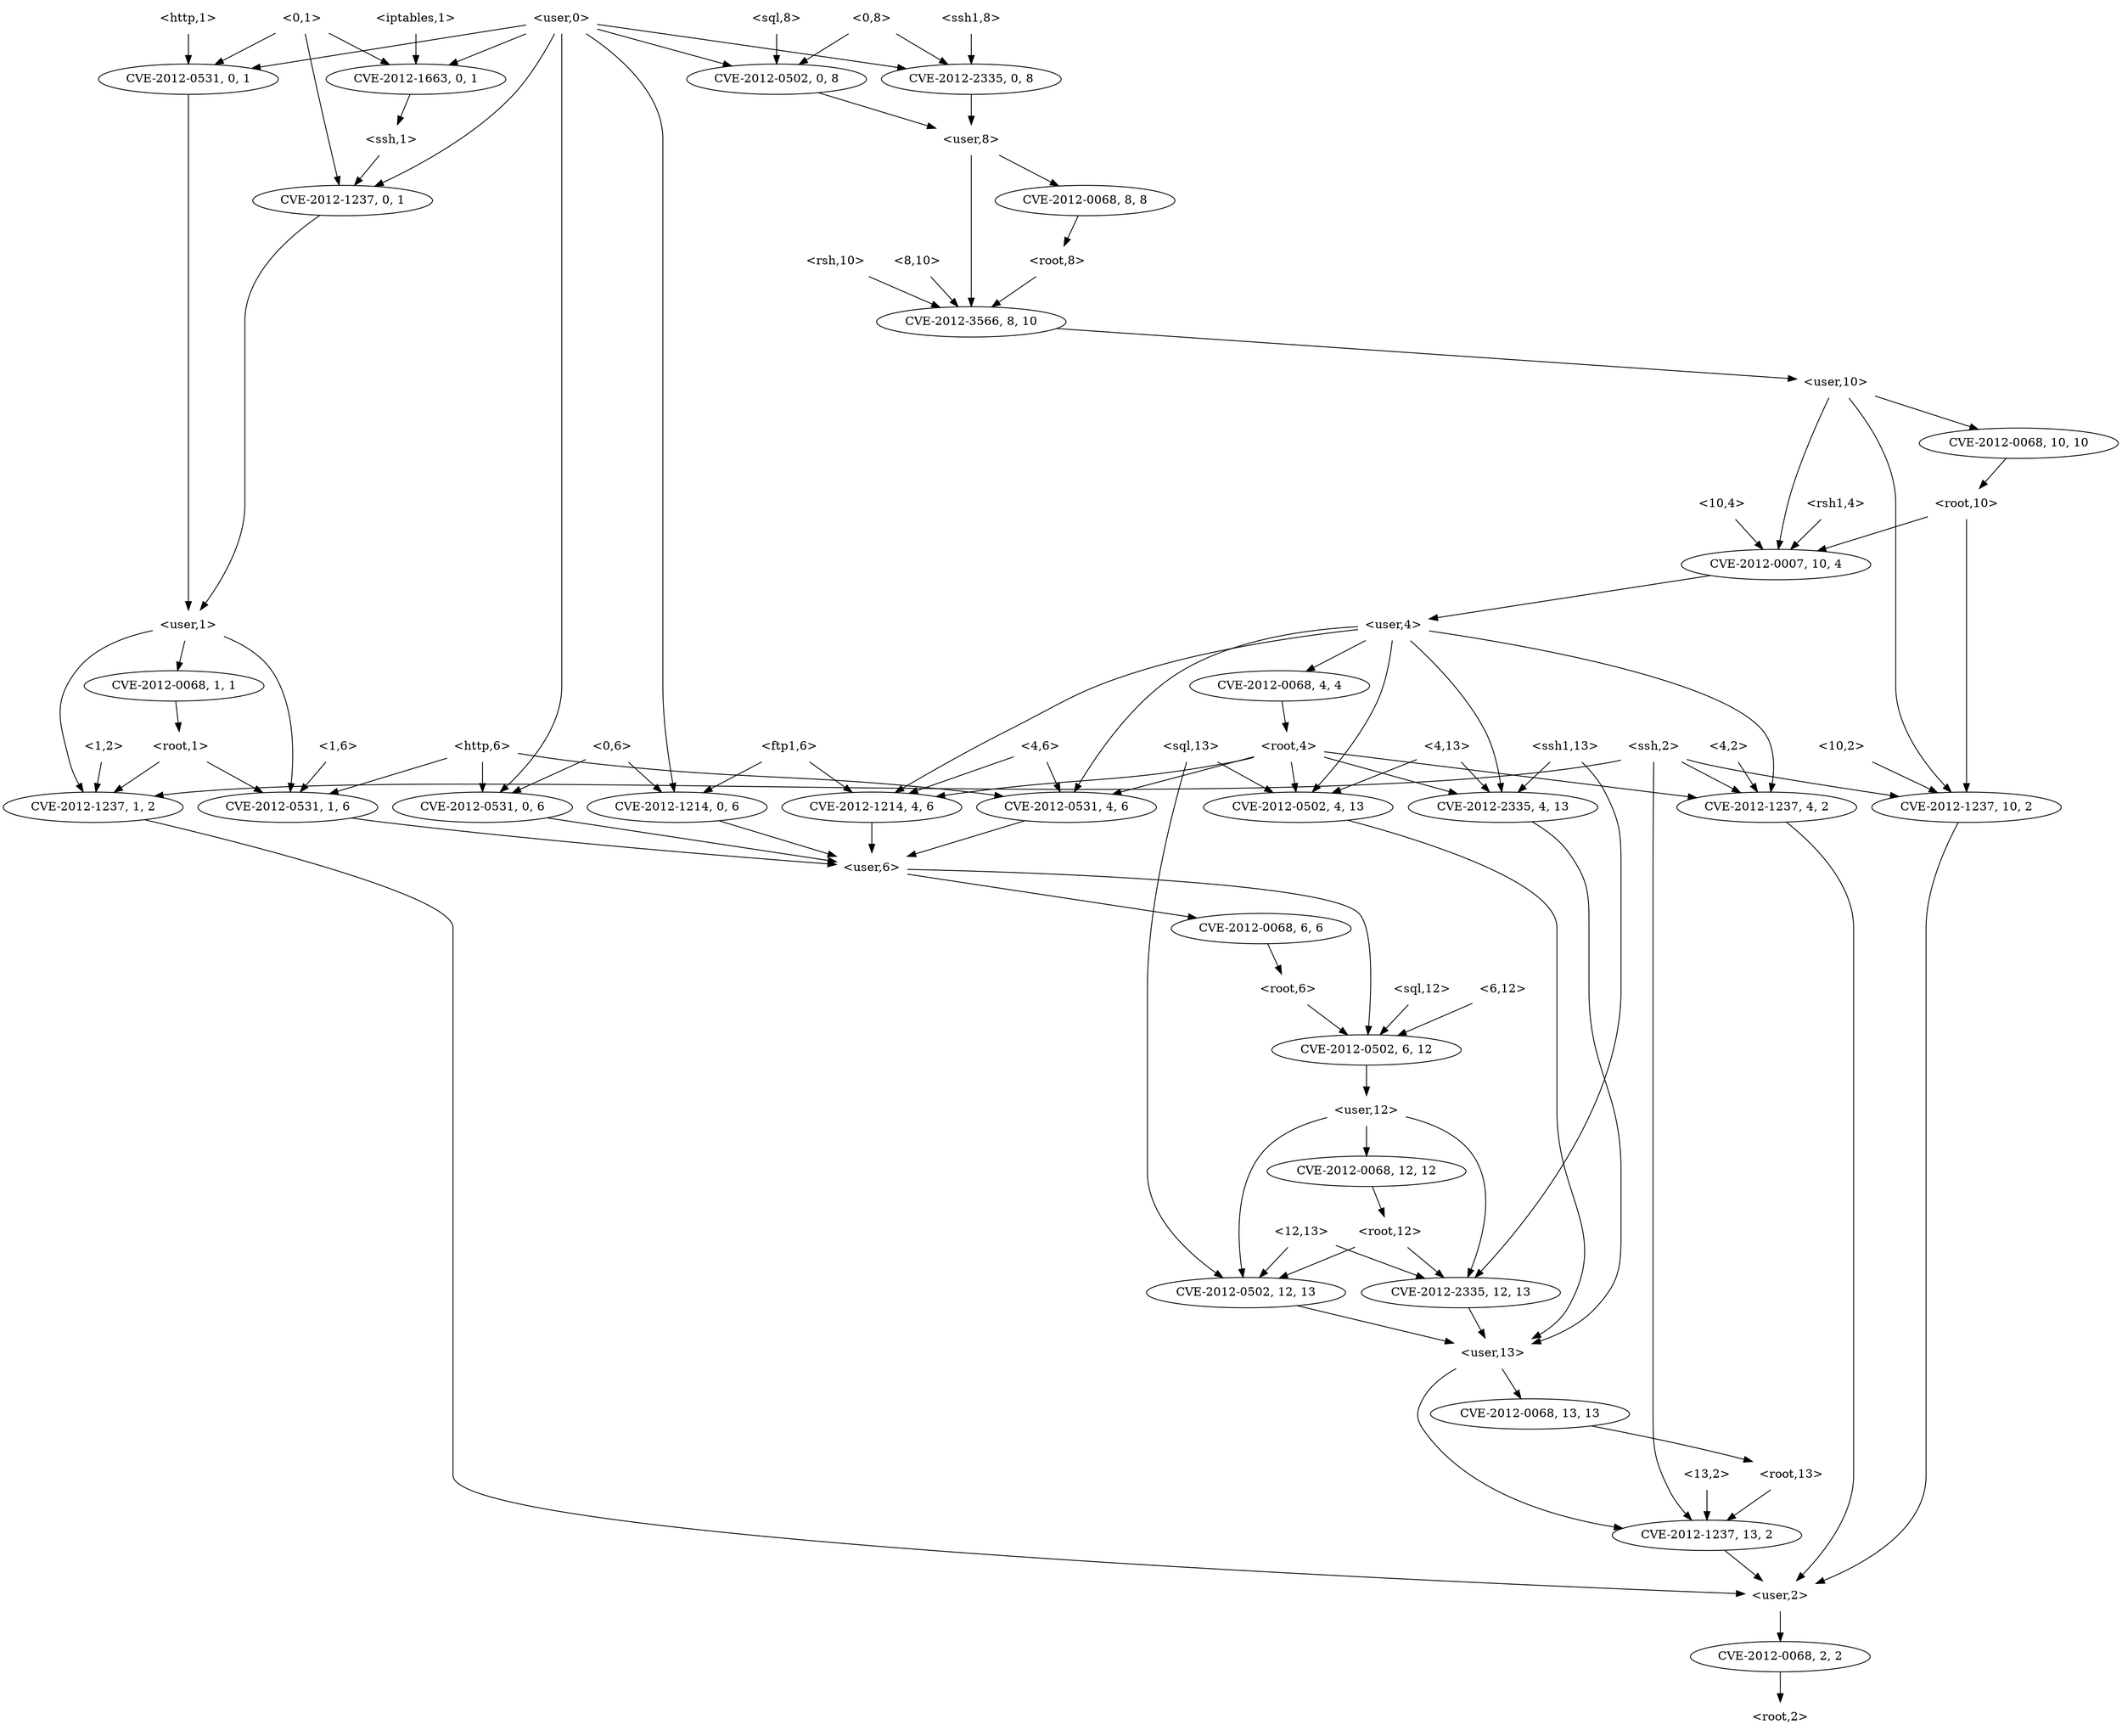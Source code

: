 strict digraph {
	graph [bb="0,0,2046.3,2052"];
	node [label="\N"];
	"<12,13>"	 [height=0.5,
		pos="202.31,594",
		shape=plaintext,
		width=0.88889];
	"<v_sql,12,13>"	 [height=0.5,
		label=<CVE-2012-0502, 12, 13>,
		pos="185.31,522",
		width=2.7013];
	"<12,13>" -> "<v_sql,12,13>"	 [pos="e,189.46,540.1 198.1,575.7 196.21,567.9 193.93,558.51 191.82,549.83"];
	"<v_ssh1,12,13>"	 [height=0.5,
		label=<CVE-2012-2335, 12, 13>,
		pos="398.31,522",
		width=2.7013];
	"<12,13>" -> "<v_ssh1,12,13>"	 [pos="e,352.25,537.89 234.46,579.44 237.44,578.25 240.42,577.09 243.31,576 275.93,563.67 312.87,550.99 342.5,541.13"];
	"<user,13>"	 [height=0.5,
		pos="291.31,450",
		shape=plaintext,
		width=1.0069];
	"<v_sql,12,13>" -> "<user,13>"	 [pos="e,265.5,468.04 210.16,504.59 224.07,495.4 241.63,483.8 256.85,473.75"];
	"<v_ssh1,12,13>" -> "<user,13>"	 [pos="e,317.35,468.04 373.22,504.59 359.17,495.4 341.45,483.8 326.08,473.75"];
	"<v_rsh,8,10>"	 [height=0.5,
		label=<CVE-2012-3566, 8, 10>,
		pos="1456.3,1674",
		width=2.5686];
	"<user,10>"	 [height=0.5,
		pos="1456.3,1602",
		shape=plaintext,
		width=1.0069];
	"<v_rsh,8,10>" -> "<user,10>"	 [pos="e,1456.3,1620.1 1456.3,1655.7 1456.3,1648 1456.3,1638.7 1456.3,1630.1"];
	"<v_ssh,10,2>"	 [height=0.5,
		label=<CVE-2012-1237, 10, 2>,
		pos="1720.3,1098",
		width=2.5686];
	"<user,10>" -> "<v_ssh,10,2>"	 [pos="e,1676,1113.9 1492.7,1590.3 1515.3,1582 1543.6,1568.4 1562.3,1548 1591,1516.6 1597.3,1501.5 1597.3,1459 1597.3,1459 1597.3,1459 \
1597.3,1241 1597.3,1199.9 1596.6,1184.1 1622.3,1152 1633.8,1137.6 1650.3,1126.6 1666.5,1118.4"];
	"<v_root,10,10>"	 [height=0.5,
		label=<CVE-2012-0068, 10, 10>,
		pos="1456.3,1530",
		width=2.7013];
	"<user,10>" -> "<v_root,10,10>"	 [pos="e,1456.3,1548.1 1456.3,1583.7 1456.3,1576 1456.3,1566.7 1456.3,1558.1"];
	"<v_rsh1,10,4>"	 [height=0.5,
		label=<CVE-2012-0007, 10, 4>,
		pos="1169.3,1386",
		width=2.5686];
	"<user,10>" -> "<v_rsh1,10,4>"	 [pos="e,1188.6,1403.6 1419.6,1585.6 1398.6,1576.1 1372.1,1562.8 1350.3,1548 1291,1507.6 1284.1,1487.5 1230.3,1440 1219.3,1430.2 1207,1419.5\
 1196.4,1410.3"];
	"<v_root,4,4>"	 [height=0.5,
		label=<CVE-2012-0068, 4, 4>,
		pos="601.31,1242",
		width=2.4499];
	"<root,4>"	 [height=0.5,
		pos="546.31,1170",
		shape=plaintext,
		width=0.89583];
	"<v_root,4,4>" -> "<root,4>"	 [pos="e,559.88,1188.3 587.99,1224.1 581.47,1215.8 573.48,1205.6 566.25,1196.4"];
	"<v_ssh,4,2>"	 [height=0.5,
		label=<CVE-2012-1237, 4, 2>,
		pos="1326.3,1098",
		width=2.4499];
	"<root,4>" -> "<v_ssh,4,2>"	 [pos="e,1264.3,1110.9 578.99,1154.6 582.1,1153.6 585.24,1152.7 588.31,1152 866.31,1089.7 945.26,1148.4 1228.3,1116 1236.7,1115 1245.4,\
1113.8 1254.1,1112.5"];
	"<v_ssh1,4,13>"	 [height=0.5,
		label=<CVE-2012-2335, 4, 13>,
		pos="309.31,1098",
		width=2.5686];
	"<root,4>" -> "<v_ssh1,4,13>"	 [pos="e,358.23,1113.4 513.85,1159.4 476.41,1148.4 414.11,1130 368.08,1116.4"];
	"<v_ftp1,4,6>"	 [height=0.5,
		label=<CVE-2012-1214, 4, 6>,
		pos="546.31,1098",
		width=2.4499];
	"<root,4>" -> "<v_ftp1,4,6>"	 [pos="e,546.31,1116.1 546.31,1151.7 546.31,1144 546.31,1134.7 546.31,1126.1"];
	"<v_http,4,6>"	 [height=0.5,
		label=<CVE-2012-0531, 4, 6>,
		pos="741.31,1098",
		width=2.4499];
	"<root,4>" -> "<v_http,4,6>"	 [pos="e,697.24,1113.6 578.8,1155.7 582,1154.4 585.21,1153.2 588.31,1152 621.06,1139.7 658.12,1126.8 687.56,1116.9"];
	"<v_sql,4,13>"	 [height=0.5,
		label=<CVE-2012-0502, 4, 13>,
		pos="105.31,1098",
		width=2.5686];
	"<root,4>" -> "<v_sql,4,13>"	 [pos="e,172.77,1110.4 513.85,1163.5 493.58,1160.2 466.93,1155.8 443.31,1152 338.52,1135.4 312.08,1132.7 207.31,1116 199.37,1114.7 191.08\
,1113.4 182.82,1112"];
	"<rsh1,4>"	 [height=0.5,
		pos="1188.3,1458",
		shape=plaintext,
		width=0.92361];
	"<rsh1,4>" -> "<v_rsh1,10,4>"	 [pos="e,1173.9,1404.1 1183.6,1439.7 1181.5,1431.9 1178.9,1422.5 1176.6,1413.8"];
	"<user,4>"	 [height=0.5,
		pos="601.31,1314",
		shape=plaintext,
		width=0.91667];
	"<v_rsh1,10,4>" -> "<user,4>"	 [pos="e,634.4,1319.1 1093.3,1375.6 972.52,1360.7 740.66,1332.2 644.62,1320.3"];
	"<0,1>"	 [height=0.5,
		pos="1751.3,2034",
		shape=plaintext,
		width=0.75];
	"<v_http,0,1>"	 [height=0.5,
		label=<CVE-2012-0531, 0, 1>,
		pos="1635.3,1962",
		width=2.4499];
	"<0,1>" -> "<v_http,0,1>"	 [pos="e,1662.3,1979.3 1724.1,2016.6 1708.3,2007 1688.1,1994.8 1671,1984.5"];
	"<v_iptables,0,1>"	 [height=0.5,
		label=<CVE-2012-1663, 0, 1>,
		pos="1867.3,1962",
		width=2.4499];
	"<0,1>" -> "<v_iptables,0,1>"	 [pos="e,1840.3,1979.3 1778.5,2016.6 1794.4,2007 1814.5,1994.8 1831.6,1984.5"];
	"<v_ssh,0,1>"	 [height=0.5,
		label=<CVE-2012-1237, 0, 1>,
		pos="1751.3,1818",
		width=2.4499];
	"<0,1>" -> "<v_ssh,0,1>"	 [pos="e,1751.3,1836.2 1751.3,2015.8 1751.3,1978.8 1751.3,1891.2 1751.3,1846.4"];
	"<user,1>"	 [height=0.5,
		pos="1751.3,1314",
		shape=plaintext,
		width=0.91667];
	"<v_http,0,1>" -> "<user,1>"	 [pos="e,1723.5,1332.1 1635.3,1944 1635.3,1917.3 1635.3,1864.1 1635.3,1819 1635.3,1819 1635.3,1819 1635.3,1457 1635.3,1405.8 1681.1,1362.9\
 1715.2,1338"];
	"<ssh,1>"	 [height=0.5,
		pos="1838.3,1890",
		shape=plaintext,
		width=0.84028];
	"<v_iptables,0,1>" -> "<ssh,1>"	 [pos="e,1845.5,1908.3 1860.3,1944.1 1857,1936.2 1853.1,1926.6 1849.4,1917.8"];
	"<v_ssh,0,1>" -> "<user,1>"	 [pos="e,1751.3,1332 1751.3,1800 1751.3,1773.3 1751.3,1720.1 1751.3,1675 1751.3,1675 1751.3,1675 1751.3,1457 1751.3,1417 1751.3,1370.7 \
1751.3,1342.1"];
	"<sql,8>"	 [height=0.5,
		pos="1136.3,2034",
		shape=plaintext,
		width=0.8125];
	"<v_sql,0,8>"	 [height=0.5,
		label=<CVE-2012-0502, 0, 8>,
		pos="1136.3,1962",
		width=2.4499];
	"<sql,8>" -> "<v_sql,0,8>"	 [pos="e,1136.3,1980.1 1136.3,2015.7 1136.3,2008 1136.3,1998.7 1136.3,1990.1"];
	"<user,8>"	 [height=0.5,
		pos="1225.3,1890",
		shape=plaintext,
		width=0.91667];
	"<v_sql,0,8>" -> "<user,8>"	 [pos="e,1203.4,1908.2 1157.4,1944.4 1168.8,1935.5 1183,1924.3 1195.5,1914.4"];
	"<v_ssh,13,2>"	 [height=0.5,
		label=<CVE-2012-1237, 13, 2>,
		pos="1570.3,234",
		width=2.5686];
	"<user,13>" -> "<v_ssh,13,2>"	 [pos="e,1530.5,250.33 327.67,449.24 436.19,449.35 766.89,445.32 1035.3,396 1218.4,362.35 1427.7,288.64 1521,253.87"];
	"<v_root,13,13>"	 [height=0.5,
		label=<CVE-2012-0068, 13, 13>,
		pos="929.31,378",
		width=2.7013];
	"<user,13>" -> "<v_root,13,13>"	 [pos="e,847.85,387.94 327.9,444.99 425.64,434.26 695.06,404.7 837.8,389.04"];
	"<v_root,6,6>"	 [height=0.5,
		label=<CVE-2012-0068, 6, 6>,
		pos="840.31,954",
		width=2.4499];
	"<root,6>"	 [height=0.5,
		pos="813.31,882",
		shape=plaintext,
		width=0.89583];
	"<v_root,6,6>" -> "<root,6>"	 [pos="e,819.9,900.1 833.63,935.7 830.59,927.81 826.92,918.3 823.55,909.55"];
	"<v_sql,6,12>"	 [height=0.5,
		label=<CVE-2012-0502, 6, 12>,
		pos="663.31,810",
		width=2.5686];
	"<root,6>" -> "<v_sql,6,12>"	 [pos="e,697.09,826.77 780.76,865.81 758.93,855.62 729.94,842.1 706.23,831.03"];
	"<http,1>"	 [height=0.5,
		pos="1635.3,2034",
		shape=plaintext,
		width=0.89583];
	"<http,1>" -> "<v_http,0,1>"	 [pos="e,1635.3,1980.1 1635.3,2015.7 1635.3,2008 1635.3,1998.7 1635.3,1990.1"];
	"<4,6>"	 [height=0.5,
		pos="624.31,1170",
		shape=plaintext,
		width=0.75];
	"<4,6>" -> "<v_ftp1,4,6>"	 [pos="e,564.83,1115.6 605.03,1151.7 595.15,1142.8 582.99,1131.9 572.3,1122.3"];
	"<4,6>" -> "<v_http,4,6>"	 [pos="e,714.32,1115.1 651.44,1152.8 667.54,1143.1 688.13,1130.8 705.54,1120.4"];
	"<user,6>"	 [height=0.5,
		pos="840.31,1026",
		shape=plaintext,
		width=0.91667];
	"<v_ftp1,4,6>" -> "<user,6>"	 [pos="e,807.1,1034.9 601.26,1083.9 657.98,1070.4 745.28,1049.6 797.2,1037.3"];
	"<v_http,4,6>" -> "<user,6>"	 [pos="e,816.21,1044 764.52,1080.6 777.39,1071.5 793.61,1060 807.73,1050"];
	"<ssh,1>" -> "<v_ssh,0,1>"	 [pos="e,1772,1835.6 1816.8,1871.7 1805.7,1862.7 1792,1851.7 1780,1842"];
	"<6,12>"	 [height=0.5,
		pos="583.31,882",
		shape=plaintext,
		width=0.78472];
	"<6,12>" -> "<v_sql,6,12>"	 [pos="e,644.31,827.62 603.08,863.7 613.21,854.84 625.68,843.92 636.65,834.33"];
	"<user,12>"	 [height=0.5,
		pos="316.31,738",
		shape=plaintext,
		width=1.0069];
	"<v_sql,6,12>" -> "<user,12>"	 [pos="e,352.87,746.38 601.67,796.57 533.23,782.76 424.3,760.78 362.7,748.36"];
	"<13,2>"	 [height=0.5,
		pos="1570.3,306",
		shape=plaintext,
		width=0.78472];
	"<13,2>" -> "<v_ssh,13,2>"	 [pos="e,1570.3,252.1 1570.3,287.7 1570.3,279.98 1570.3,270.71 1570.3,262.11"];
	"<user,2>"	 [height=0.5,
		pos="1784.3,162",
		shape=plaintext,
		width=0.91667];
	"<v_ssh,13,2>" -> "<user,2>"	 [pos="e,1751.1,173.85 1615.4,218.24 1652.5,206.1 1704.8,189.02 1741.3,177.08"];
	"<4,2>"	 [height=0.5,
		pos="1335.3,1170",
		shape=plaintext,
		width=0.75];
	"<4,2>" -> "<v_ssh,4,2>"	 [pos="e,1328.5,1116.1 1333.1,1151.7 1332.1,1144 1330.9,1134.7 1329.8,1126.1"];
	"<v_ssh,4,2>" -> "<user,2>"	 [pos="e,1780.5,180.39 1380.4,1083.6 1489.8,1055.9 1727.3,991.37 1727.3,955 1727.3,955 1727.3,955 1727.3,665 1727.3,568.4 1765.3,547.6 \
1765.3,451 1765.3,451 1765.3,451 1765.3,305 1765.3,264.86 1772.9,218.9 1778.4,190.4"];
	"<v_ssh1,4,13>" -> "<user,13>"	 [pos="e,254.86,455.44 236.28,1086.9 162.81,1072 60.306,1036.7 60.306,955 60.306,955 60.306,955 60.306,593 60.306,552.55 51.206,533.09 \
79.306,504 101.95,480.56 189.68,464.71 244.94,456.82"];
	"<v_root,2,2>"	 [height=0.5,
		label=<CVE-2012-0068, 2, 2>,
		pos="1784.3,90",
		width=2.4499];
	"<user,2>" -> "<v_root,2,2>"	 [pos="e,1784.3,108.1 1784.3,143.7 1784.3,135.98 1784.3,126.71 1784.3,118.11"];
	"<root,2>"	 [height=0.5,
		pos="1784.3,18",
		shape=plaintext,
		width=0.89583];
	"<v_root,2,2>" -> "<root,2>"	 [pos="e,1784.3,36.104 1784.3,71.697 1784.3,63.983 1784.3,54.712 1784.3,46.112"];
	"<iptables,1>"	 [height=0.5,
		pos="1867.3,2034",
		shape=plaintext,
		width=1.1944];
	"<iptables,1>" -> "<v_iptables,0,1>"	 [pos="e,1867.3,1980.1 1867.3,2015.7 1867.3,2008 1867.3,1998.7 1867.3,1990.1"];
	"<root,1>"	 [height=0.5,
		pos="1818.3,1170",
		shape=plaintext,
		width=0.89583];
	"<v_http,1,6>"	 [height=0.5,
		label=<CVE-2012-0531, 1, 6>,
		pos="1521.3,1098",
		width=2.4499];
	"<root,1>" -> "<v_http,1,6>"	 [pos="e,1584.1,1110.7 1786,1155.2 1782.7,1154.1 1779.5,1153 1776.3,1152 1742.9,1141.9 1656.9,1124.7 1594,1112.6"];
	"<v_ssh,1,2>"	 [height=0.5,
		label=<CVE-2012-1237, 1, 2>,
		pos="1957.3,1098",
		width=2.4499];
	"<root,1>" -> "<v_ssh,1,2>"	 [pos="e,1925.9,1114.8 1850.9,1152.6 1870.6,1142.7 1895.9,1129.9 1916.9,1119.4"];
	"<v_http,1,6>" -> "<user,6>"	 [pos="e,873.61,1029.1 1458.4,1085.3 1446.8,1083.4 1434.7,1081.5 1423.3,1080 1222.3,1053.5 980.56,1036.1 883.62,1029.7"];
	"<v_ssh,1,2>" -> "<user,2>"	 [pos="e,1817.4,179.61 1949.4,1079.9 1938,1053.7 1918.3,1001.5 1918.3,955 1918.3,955 1918.3,955 1918.3,305 1918.3,250.48 1865.4,208.42 \
1826.1,184.68"];
	"<root,13>"	 [height=0.5,
		pos="1004.3,306",
		shape=plaintext,
		width=1];
	"<v_root,13,13>" -> "<root,13>"	 [pos="e,986.06,324.03 947.46,360.05 956.79,351.35 968.32,340.59 978.55,331.04"];
	"<user,4>" -> "<v_http,4,6>"	 [pos="e,744.66,1116.1 634.56,1300 654.66,1290.9 679.88,1277.4 698.31,1260 725.76,1234.1 732.9,1224.3 743.31,1188 749.08,1167.9 748.18,\
1144.1 746.05,1126.2"];
	"<user,4>" -> "<v_root,4,4>"	 [pos="e,601.31,1260.1 601.31,1295.7 601.31,1288 601.31,1278.7 601.31,1270.1"];
	"<user,4>" -> "<v_ssh,4,2>"	 [pos="e,1311.6,1116 634.48,1312.1 730.49,1308.4 1014.9,1289 1222.3,1188 1254.7,1172.2 1285.2,1143.9 1304.7,1123.4"];
	"<user,4>" -> "<v_ftp1,4,6>"	 [pos="e,528.14,1115.8 568.05,1304.4 545.74,1296.8 518.01,1283.1 504.31,1260 479.82,1218.7 488.52,1197.3 504.31,1152 507.93,1141.6 514.56\
,1131.7 521.49,1123.3"];
	"<user,4>" -> "<v_sql,4,13>"	 [pos="e,123.34,1115.8 568.09,1307.1 499.13,1293.9 336.98,1257.3 218.31,1188 186.04,1169.2 152.89,1141.9 130.91,1122.6"];
	"<user,4>" -> "<v_ssh1,4,13>"	 [pos="e,313.87,1116.3 568.14,1304.4 515.65,1289.1 413.04,1252.8 351.31,1188 334.63,1170.5 323.55,1145.1 316.98,1126"];
	"<rsh,10>"	 [height=0.5,
		pos="1490.3,1746",
		shape=plaintext,
		width=0.92361];
	"<rsh,10>" -> "<v_rsh,8,10>"	 [pos="e,1464.6,1692.1 1481.9,1727.7 1478,1719.7 1473.4,1710.1 1469.1,1701.3"];
	"<root,12>"	 [height=0.5,
		pos="288.31,594",
		shape=plaintext,
		width=1];
	"<root,12>" -> "<v_sql,12,13>"	 [pos="e,209.53,539.47 263.11,575.88 249.47,566.61 232.46,555.05 217.83,545.1"];
	"<root,12>" -> "<v_ssh1,12,13>"	 [pos="e,372.43,539.47 315.22,575.88 329.78,566.61 347.95,555.05 363.57,545.1"];
	"<v_root,8,8>"	 [height=0.5,
		label=<CVE-2012-0068, 8, 8>,
		pos="1444.3,1818",
		width=2.4499];
	"<root,8>"	 [height=0.5,
		pos="1406.3,1746",
		shape=plaintext,
		width=0.89583];
	"<v_root,8,8>" -> "<root,8>"	 [pos="e,1415.7,1764.3 1435.1,1800.1 1430.7,1792 1425.4,1782.2 1420.5,1773.2"];
	"<root,8>" -> "<v_rsh,8,10>"	 [pos="e,1444.1,1692.1 1418.7,1727.7 1424.5,1719.5 1431.7,1709.5 1438.1,1700.4"];
	"<user,1>" -> "<v_http,1,6>"	 [pos="e,1538,1115.8 1730.3,1295.9 1717.9,1285.7 1702,1272.3 1688.3,1260 1636,1212.8 1577.1,1154.9 1545.2,1123"];
	"<user,1>" -> "<v_ssh,1,2>"	 [pos="e,1955.9,1116.1 1784.4,1304.8 1812.5,1296.8 1852.7,1282.3 1882.3,1260 1914.7,1235.6 1921.2,1224.8 1938.3,1188 1947.4,1168.4 1952.2\
,1144.2 1954.7,1126.1"];
	"<v_root,1,1>"	 [height=0.5,
		label=<CVE-2012-0068, 1, 1>,
		pos="1785.3,1242",
		width=2.4499];
	"<user,1>" -> "<v_root,1,1>"	 [pos="e,1777,1260.1 1759.7,1295.7 1763.6,1287.7 1768.3,1278.1 1772.5,1269.3"];
	"<v_root,1,1>" -> "<root,1>"	 [pos="e,1810.2,1188.3 1793.3,1224.1 1797,1216.1 1801.6,1206.4 1805.8,1197.5"];
	"<root,10>"	 [height=0.5,
		pos="1456.3,1458",
		shape=plaintext,
		width=1];
	"<root,10>" -> "<v_ssh,10,2>"	 [pos="e,1655.1,1110.9 1479.9,1440 1510.3,1415.9 1559.3,1368.8 1559.3,1315 1559.3,1315 1559.3,1315 1559.3,1241 1559.3,1200 1555.9,1182.5\
 1583.3,1152 1599.6,1133.9 1622.7,1122 1645.4,1114.1"];
	"<root,10>" -> "<v_rsh1,10,4>"	 [pos="e,1224.6,1400.5 1420.2,1448.2 1373.7,1436.9 1291.9,1416.9 1234.4,1402.9"];
	"<v_ssh,10,2>" -> "<user,2>"	 [pos="e,1788.2,180.39 1738.3,1080.1 1762.7,1055.2 1803.3,1006.1 1803.3,955 1803.3,955 1803.3,955 1803.3,305 1803.3,264.86 1795.8,218.9\
 1790.2,190.4"];
	"<ftp1,6>"	 [height=0.5,
		pos="702.31,1170",
		shape=plaintext,
		width=0.89583];
	"<ftp1,6>" -> "<v_ftp1,4,6>"	 [pos="e,581.03,1114.6 669.98,1154.5 646.95,1144.2 615.73,1130.1 590.41,1118.8"];
	"<v_ftp1,0,6>"	 [height=0.5,
		label=<CVE-2012-1214, 0, 6>,
		pos="936.31,1098",
		width=2.4499];
	"<ftp1,6>" -> "<v_ftp1,0,6>"	 [pos="e,888.65,1113.3 734.84,1159.3 772.05,1148.1 833.65,1129.7 878.96,1116.2"];
	"<v_ftp1,0,6>" -> "<user,6>"	 [pos="e,863.9,1044.2 913.56,1080.4 901.16,1071.4 885.62,1060 872.05,1050.1"];
	"<user,6>" -> "<v_sql,6,12>"	 [pos="e,679.27,828.1 807.03,1013.9 786.14,1005.4 760.09,991.74 743.31,972 710.35,933.23 729.89,908.55 705.31,864 699.89,854.18 692.67,\
844.32 685.75,835.8"];
	"<user,6>" -> "<v_root,6,6>"	 [pos="e,840.31,972.1 840.31,1007.7 840.31,999.98 840.31,990.71 840.31,982.11"];
	"<sql,13>"	 [height=0.5,
		pos="45.306,1170",
		shape=plaintext,
		width=0.91667];
	"<sql,13>" -> "<v_sql,12,13>"	 [pos="e,166.43,539.77 26.702,1151.8 17.776,1142.2 8.0162,1129.5 3.3063,1116 -1.9549,1100.9 0.60346,1095.8 3.3063,1080 24.725,955.03 98.306\
,937.79 98.306,811 98.306,811 98.306,811 98.306,665 98.306,617.9 133.54,573.24 159.16,546.99"];
	"<sql,13>" -> "<v_sql,4,13>"	 [pos="e,90.645,1116.1 60.138,1151.7 67.331,1143.3 76.103,1133.1 83.997,1123.9"];
	"<v_sql,4,13>" -> "<user,13>"	 [pos="e,254.8,455.01 87.297,1080.1 62.886,1055.2 22.306,1006.1 22.306,955 22.306,955 22.306,955 22.306,593 22.306,550.66 24.301,531.72\
 56.306,504 84.098,479.93 184.57,463.92 244.78,456.26"];
	"<0,8>"	 [height=0.5,
		pos="1041.3,2034",
		shape=plaintext,
		width=0.75];
	"<0,8>" -> "<v_sql,0,8>"	 [pos="e,1113.7,1979.6 1064.8,2015.7 1077,2006.7 1092.2,1995.5 1105.4,1985.8"];
	"<v_ssh1,0,8>"	 [height=0.5,
		label=<CVE-2012-2335, 0, 8>,
		pos="941.31,1962",
		width=2.4499];
	"<0,8>" -> "<v_ssh1,0,8>"	 [pos="e,964.83,1979.5 1016.8,2015.9 1003.7,2006.7 987.4,1995.3 973.28,1985.4"];
	"<v_ssh1,0,8>" -> "<user,8>"	 [pos="e,1192.3,1899.1 995.39,1947.7 1049.7,1934.3 1132.4,1913.9 1182.4,1901.6"];
	"<0,6>"	 [height=0.5,
		pos="1103.3,1170",
		shape=plaintext,
		width=0.75];
	"<0,6>" -> "<v_ftp1,0,6>"	 [pos="e,973.17,1114.5 1076.1,1157.6 1050.8,1147 1012.7,1131 982.62,1118.4"];
	"<v_http,0,6>"	 [height=0.5,
		label=<CVE-2012-0531, 0, 6>,
		pos="1131.3,1098",
		width=2.4499];
	"<0,6>" -> "<v_http,0,6>"	 [pos="e,1124.5,1116.1 1110.2,1151.7 1113.4,1143.8 1117.2,1134.3 1120.7,1125.5"];
	"<v_http,0,6>" -> "<user,6>"	 [pos="e,873.5,1035 1076.6,1083.8 1020.5,1070.4 934.62,1049.7 883.29,1037.3"];
	"<10,2>"	 [height=0.5,
		pos="1660.3,1170",
		shape=plaintext,
		width=0.78472];
	"<10,2>" -> "<v_ssh,10,2>"	 [pos="e,1705.6,1116.1 1675.1,1151.7 1682.3,1143.3 1691.1,1133.1 1699,1123.9"];
	"<user,12>" -> "<v_sql,12,13>"	 [pos="e,175.51,540.13 279.8,735.97 243.05,732.75 188.1,721.48 161.31,684 132.66,643.93 154.15,583.79 170.78,549.49"];
	"<v_root,12,12>"	 [height=0.5,
		label=<CVE-2012-0068, 12, 12>,
		pos="267.31,666",
		width=2.7013];
	"<user,12>" -> "<v_root,12,12>"	 [pos="e,279.28,684.1 304.19,719.7 298.44,711.47 291.44,701.48 285.1,692.42"];
	"<user,12>" -> "<v_ssh1,12,13>"	 [pos="e,399.2,540.12 341.33,719.91 352.92,710.65 365.77,698.2 373.31,684 395.94,641.35 399.51,583.99 399.37,550.51"];
	"<ssh,2>"	 [height=0.5,
		pos="1737.3,1170",
		shape=plaintext,
		width=0.84028];
	"<ssh,2>" -> "<v_ssh,4,2>"	 [pos="e,1390.3,1110.5 1707,1155.1 1703.8,1154 1700.5,1152.9 1697.3,1152 1579.2,1119.8 1545.3,1134.5 1424.3,1116 1416.5,1114.8 1408.3,1113.5\
 1400.2,1112.1"];
	"<ssh,2>" -> "<v_ssh,13,2>"	 [pos="e,1609.9,250.41 1767.8,1153 1788.8,1141.4 1814.2,1126.1 1821.3,1116 1844.7,1082.9 1841.3,1067.5 1841.3,1027 1841.3,1027 1841.3,1027\
 1841.3,737 1841.3,600.16 1727.3,587.84 1727.3,451 1727.3,451 1727.3,451 1727.3,377 1727.3,317.86 1665.3,276.96 1619.2,254.74"];
	"<ssh,2>" -> "<v_ssh,1,2>"	 [pos="e,1904.9,1112.5 1767.8,1155.3 1770.7,1154.1 1773.5,1153 1776.3,1152 1815.3,1137.9 1860,1124.7 1895.2,1115.1"];
	"<ssh,2>" -> "<v_ssh,10,2>"	 [pos="e,1724.5,1116.1 1733.1,1151.7 1731.2,1143.9 1728.9,1134.5 1726.8,1125.8"];
	"<10,4>"	 [height=0.5,
		pos="1108.3,1458",
		shape=plaintext,
		width=0.78472];
	"<10,4>" -> "<v_rsh1,10,4>"	 [pos="e,1154.4,1404.1 1123.4,1439.7 1130.7,1431.3 1139.6,1421.1 1147.6,1411.9"];
	"<v_root,10,10>" -> "<root,10>"	 [pos="e,1456.3,1476.1 1456.3,1511.7 1456.3,1504 1456.3,1494.7 1456.3,1486.1"];
	"<v_root,12,12>" -> "<root,12>"	 [pos="e,283.18,612.1 272.5,647.7 274.84,639.9 277.65,630.51 280.26,621.83"];
	"<ssh1,8>"	 [height=0.5,
		pos="941.31,2034",
		shape=plaintext,
		width=0.94444];
	"<ssh1,8>" -> "<v_ssh1,0,8>"	 [pos="e,941.31,1980.1 941.31,2015.7 941.31,2008 941.31,1998.7 941.31,1990.1"];
	"<8,10>"	 [height=0.5,
		pos="1570.3,1746",
		shape=plaintext,
		width=0.78472];
	"<8,10>" -> "<v_rsh,8,10>"	 [pos="e,1483.1,1691.5 1542.4,1727.9 1527.2,1718.5 1508.1,1706.8 1491.9,1696.8"];
	"<root,13>" -> "<v_ssh,13,2>"	 [pos="e,1494.5,244.38 1040.6,300.51 1129.2,289.56 1358.6,261.18 1484.5,245.61"];
	"<user,8>" -> "<v_rsh,8,10>"	 [pos="e,1422.6,1690.9 1237.1,1871.8 1259.3,1840.4 1309.9,1772.9 1364.3,1728 1379.2,1715.7 1397.2,1704.6 1413.4,1695.8"];
	"<user,8>" -> "<v_root,8,8>"	 [pos="e,1398.9,1833.5 1258.6,1878.4 1293.2,1867.3 1348.2,1849.7 1389.3,1836.6"];
	"<4,13>"	 [height=0.5,
		pos="256.31,1170",
		shape=plaintext,
		width=0.78472];
	"<4,13>" -> "<v_ssh1,4,13>"	 [pos="e,296.36,1116.1 269.41,1151.7 275.7,1143.4 283.35,1133.3 290.27,1124.1"];
	"<4,13>" -> "<v_sql,4,13>"	 [pos="e,139.4,1114.8 227.9,1155.8 205.53,1145.5 173.98,1130.8 148.49,1119"];
	"<user,0>"	 [height=0.5,
		pos="1290.3,2034",
		shape=plaintext,
		width=0.91667];
	"<user,0>" -> "<v_ssh1,0,8>"	 [pos="e,1001.8,1975.1 1257.2,2026.4 1201.2,2015.1 1086.7,1992.2 1012,1977.2"];
	"<user,0>" -> "<v_http,0,6>"	 [pos="e,1169.3,1114.3 1290.3,2016 1290.3,1989.3 1290.3,1936.1 1290.3,1891 1290.3,1891 1290.3,1891 1290.3,1313 1290.3,1235.3 1273.6,1210.3\
 1222.3,1152 1210.3,1138.3 1193.9,1127.3 1178.3,1118.9"];
	"<user,0>" -> "<v_iptables,0,1>"	 [pos="e,1794.5,1972.3 1323.6,2029.1 1397.2,2020.4 1579.7,1998.8 1732.3,1980 1749.2,1977.9 1767.2,1975.7 1784.4,1973.5"];
	"<user,0>" -> "<v_ftp1,0,6>"	 [pos="e,961.72,1115.3 1281.9,2015.9 1272,1997 1254.3,1966.1 1233.3,1944 1214.5,1924.1 1198.8,1930.6 1183.3,1908 1030.4,1685.1 1048.3,1585.3\
 1048.3,1315 1048.3,1315 1048.3,1315 1048.3,1241 1048.3,1189.8 1002.8,1146.2 969.81,1121.3"];
	"<user,0>" -> "<v_sql,0,8>"	 [pos="e,1170.6,1978.6 1257.3,2018 1234.6,2007.7 1204.3,1993.9 1179.7,1982.7"];
	"<user,0>" -> "<v_http,0,1>"	 [pos="e,1575,1975.2 1323.4,2026.3 1378.7,2015.1 1491.2,1992.2 1564.9,1977.3"];
	"<user,0>" -> "<v_ssh,0,1>"	 [pos="e,1717.5,1834.7 1323.5,2017.6 1405.3,1979.6 1616.9,1881.4 1708.3,1839"];
	"<1,6>"	 [height=0.5,
		pos="1466.3,1170",
		shape=plaintext,
		width=0.75];
	"<1,6>" -> "<v_http,1,6>"	 [pos="e,1507.9,1116.1 1479.9,1151.7 1486.4,1143.4 1494.4,1133.3 1501.6,1124.1"];
	"<ssh1,13>"	 [height=0.5,
		pos="397.31,1170",
		shape=plaintext,
		width=1.0278];
	"<ssh1,13>" -> "<v_ssh1,4,13>"	 [pos="e,330.2,1115.6 375.55,1151.7 364.31,1142.7 350.42,1131.7 338.28,1122"];
	"<ssh1,13>" -> "<v_ssh1,12,13>"	 [pos="e,404.78,540.21 403.98,1151.8 413.63,1125.4 430.31,1073.1 430.31,1027 430.31,1027 430.31,1027 430.31,665 430.31,624.04 417.48,578.02\
 408.06,549.77"];
	"<http,6>"	 [height=0.5,
		pos="1181.3,1170",
		shape=plaintext,
		width=0.89583];
	"<http,6>" -> "<v_http,1,6>"	 [pos="e,1461.4,1111.3 1213.6,1162.4 1267.9,1151.2 1378.7,1128.4 1451.4,1113.4"];
	"<http,6>" -> "<v_http,4,6>"	 [pos="e,804.75,1110.5 1149,1154.9 1145.8,1153.8 1142.5,1152.8 1139.3,1152 1009.3,1118.5 972.18,1135.5 839.31,1116 831.35,1114.8 823.05\
,1113.5 814.78,1112.2"];
	"<http,6>" -> "<v_http,0,6>"	 [pos="e,1143.5,1116.1 1168.9,1151.7 1163.1,1143.5 1155.9,1133.5 1149.5,1124.4"];
	"<1,2>"	 [height=0.5,
		pos="1902.3,1170",
		shape=plaintext,
		width=0.75];
	"<1,2>" -> "<v_ssh,1,2>"	 [pos="e,1943.9,1116.1 1915.9,1151.7 1922.4,1143.4 1930.4,1133.3 1937.6,1124.1"];
	"<sql,12>"	 [height=0.5,
		pos="663.31,882",
		shape=plaintext,
		width=0.91667];
	"<sql,12>" -> "<v_sql,6,12>"	 [pos="e,663.31,828.1 663.31,863.7 663.31,855.98 663.31,846.71 663.31,838.11"];
}
